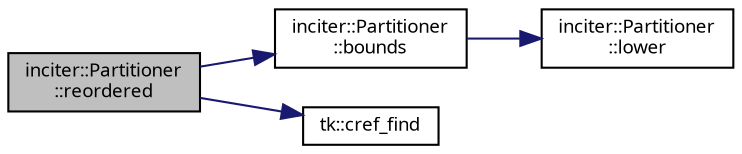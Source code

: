 digraph "inciter::Partitioner::reordered"
{
 // INTERACTIVE_SVG=YES
  bgcolor="transparent";
  edge [fontname="sans-serif",fontsize="9",labelfontname="sans-serif",labelfontsize="9"];
  node [fontname="sans-serif",fontsize="9",shape=record];
  rankdir="LR";
  Node1 [label="inciter::Partitioner\l::reordered",height=0.2,width=0.4,color="black", fillcolor="grey75", style="filled", fontcolor="black"];
  Node1 -> Node2 [color="midnightblue",fontsize="9",style="solid",fontname="sans-serif"];
  Node2 [label="inciter::Partitioner\l::bounds",height=0.2,width=0.4,color="black",URL="$classinciter_1_1_partitioner.html#a126f83464b8629f87e300b79aba14844"];
  Node2 -> Node3 [color="midnightblue",fontsize="9",style="solid",fontname="sans-serif"];
  Node3 [label="inciter::Partitioner\l::lower",height=0.2,width=0.4,color="black",URL="$classinciter_1_1_partitioner.html#a1efc884c6d615bfa0df4ac0436d7dfe4"];
  Node1 -> Node4 [color="midnightblue",fontsize="9",style="solid",fontname="sans-serif"];
  Node4 [label="tk::cref_find",height=0.2,width=0.4,color="black",URL="$namespacetk.html#a2e002561a68875b091a264eb2a1e5f6c"];
}
